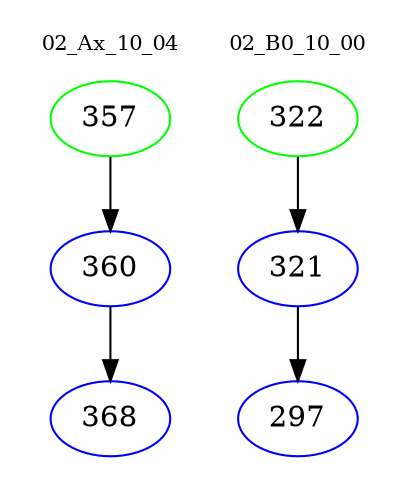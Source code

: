 digraph{
subgraph cluster_0 {
color = white
label = "02_Ax_10_04";
fontsize=10;
T0_357 [label="357", color="green"]
T0_357 -> T0_360 [color="black"]
T0_360 [label="360", color="blue"]
T0_360 -> T0_368 [color="black"]
T0_368 [label="368", color="blue"]
}
subgraph cluster_1 {
color = white
label = "02_B0_10_00";
fontsize=10;
T1_322 [label="322", color="green"]
T1_322 -> T1_321 [color="black"]
T1_321 [label="321", color="blue"]
T1_321 -> T1_297 [color="black"]
T1_297 [label="297", color="blue"]
}
}

